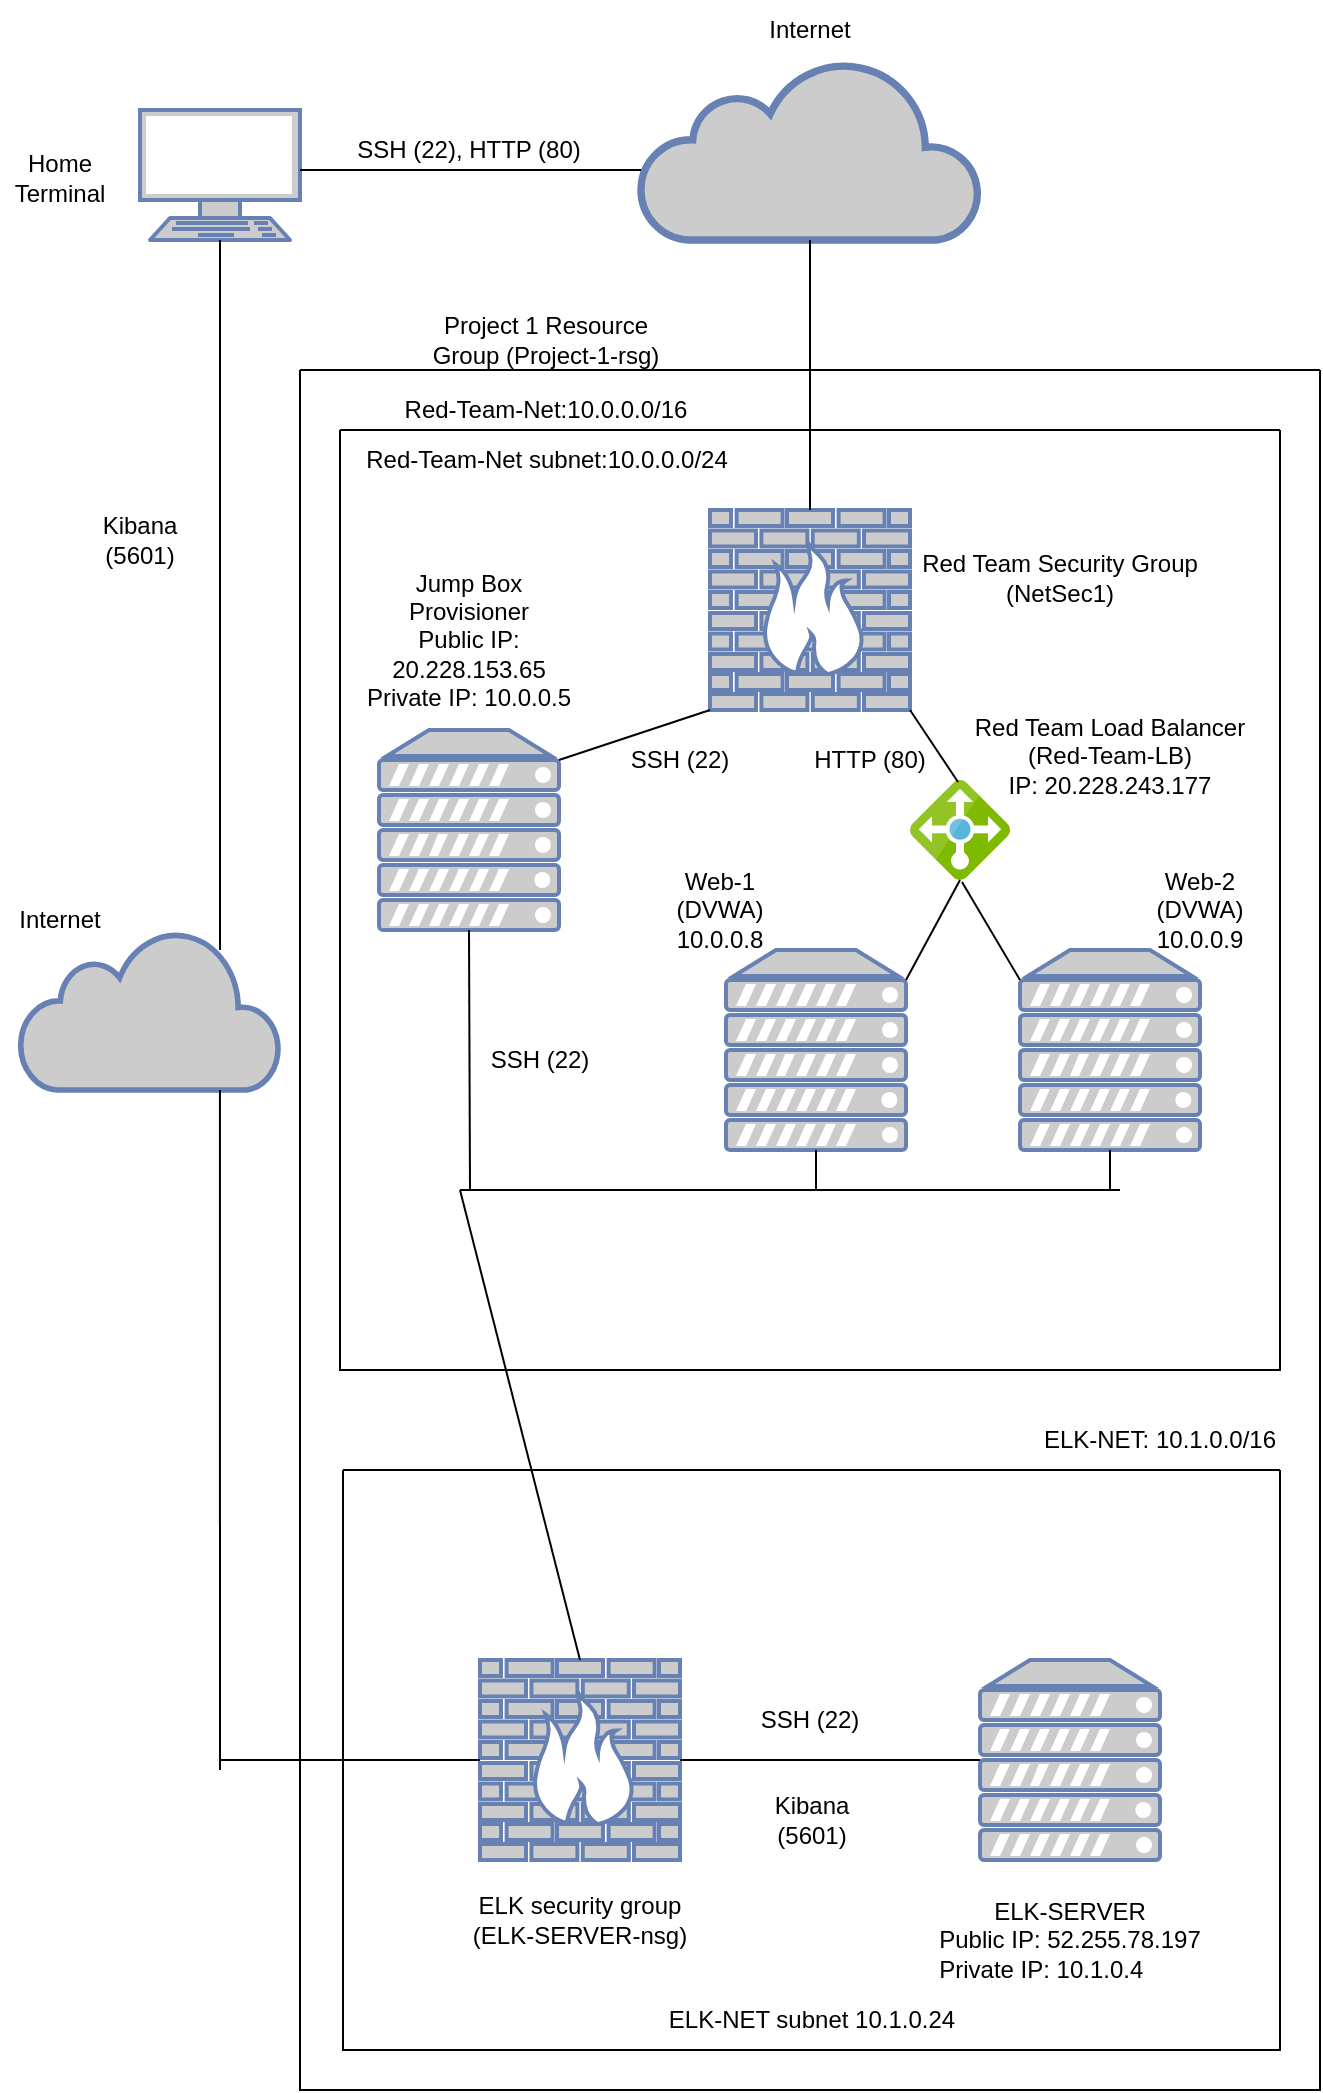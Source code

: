 <mxfile version="17.1.3" type="device"><diagram id="20wzay4EKZU8CTnZxjai" name="Page-1"><mxGraphModel dx="1182" dy="764" grid="1" gridSize="10" guides="1" tooltips="1" connect="1" arrows="1" fold="1" page="1" pageScale="1" pageWidth="850" pageHeight="1100" math="0" shadow="0"><root><mxCell id="0"/><mxCell id="1" parent="0"/><mxCell id="twyexYPtD1tOdVWUTPJ3-1" value="" style="fontColor=#0066CC;verticalAlign=top;verticalLabelPosition=bottom;labelPosition=center;align=center;html=1;outlineConnect=0;fillColor=#CCCCCC;strokeColor=#6881B3;gradientColor=none;gradientDirection=north;strokeWidth=2;shape=mxgraph.networks.terminal;" parent="1" vertex="1"><mxGeometry x="90" y="60" width="80" height="65" as="geometry"/></mxCell><mxCell id="twyexYPtD1tOdVWUTPJ3-2" value="Home Terminal" style="text;html=1;strokeColor=none;fillColor=none;align=center;verticalAlign=middle;whiteSpace=wrap;rounded=0;" parent="1" vertex="1"><mxGeometry x="20" y="78.75" width="60" height="30" as="geometry"/></mxCell><mxCell id="twyexYPtD1tOdVWUTPJ3-3" value="" style="endArrow=none;html=1;rounded=0;" parent="1" edge="1"><mxGeometry width="50" height="50" relative="1" as="geometry"><mxPoint x="170" y="90" as="sourcePoint"/><mxPoint x="360" y="90" as="targetPoint"/></mxGeometry></mxCell><mxCell id="twyexYPtD1tOdVWUTPJ3-4" value="" style="html=1;outlineConnect=0;fillColor=#CCCCCC;strokeColor=#6881B3;gradientColor=none;gradientDirection=north;strokeWidth=2;shape=mxgraph.networks.cloud;fontColor=#ffffff;" parent="1" vertex="1"><mxGeometry x="340" y="35" width="170" height="90" as="geometry"/></mxCell><mxCell id="twyexYPtD1tOdVWUTPJ3-5" value="Internet" style="text;html=1;strokeColor=none;fillColor=none;align=center;verticalAlign=middle;whiteSpace=wrap;rounded=0;" parent="1" vertex="1"><mxGeometry x="395" y="5" width="60" height="30" as="geometry"/></mxCell><mxCell id="twyexYPtD1tOdVWUTPJ3-7" value="" style="endArrow=none;html=1;rounded=0;entryX=0.5;entryY=1;entryDx=0;entryDy=0;entryPerimeter=0;exitX=0.5;exitY=0;exitDx=0;exitDy=0;" parent="1" target="twyexYPtD1tOdVWUTPJ3-4" edge="1"><mxGeometry width="50" height="50" relative="1" as="geometry"><mxPoint x="425" y="190" as="sourcePoint"/><mxPoint x="450" y="260" as="targetPoint"/></mxGeometry></mxCell><mxCell id="twyexYPtD1tOdVWUTPJ3-8" value="Project 1 Resource Group (Project-1-rsg)" style="text;html=1;strokeColor=none;fillColor=none;align=center;verticalAlign=middle;whiteSpace=wrap;rounded=0;" parent="1" vertex="1"><mxGeometry x="228" y="160" width="130" height="30" as="geometry"/></mxCell><mxCell id="twyexYPtD1tOdVWUTPJ3-11" value="Red-Team-Net:10.0.0.0/16" style="text;html=1;strokeColor=none;fillColor=none;align=center;verticalAlign=middle;whiteSpace=wrap;rounded=0;" parent="1" vertex="1"><mxGeometry x="203" y="190" width="180" height="40" as="geometry"/></mxCell><mxCell id="twyexYPtD1tOdVWUTPJ3-12" value="SSH (22),&amp;nbsp;HTTP (80)" style="text;html=1;strokeColor=none;fillColor=none;align=center;verticalAlign=middle;whiteSpace=wrap;rounded=0;" parent="1" vertex="1"><mxGeometry x="190" y="51.25" width="129" height="57.5" as="geometry"/></mxCell><mxCell id="twyexYPtD1tOdVWUTPJ3-13" value="Red-Team-Net subnet:10.0.0.0/24" style="text;html=1;strokeColor=none;fillColor=none;align=center;verticalAlign=middle;whiteSpace=wrap;rounded=0;" parent="1" vertex="1"><mxGeometry x="194.5" y="220" width="197" height="30" as="geometry"/></mxCell><mxCell id="twyexYPtD1tOdVWUTPJ3-15" value="" style="swimlane;startSize=0;" parent="1" vertex="1"><mxGeometry x="190" y="220" width="470" height="470" as="geometry"/></mxCell><mxCell id="twyexYPtD1tOdVWUTPJ3-24" value="Jump Box Provisioner&lt;br&gt;Public IP: 20.228.153.65&lt;br&gt;Private IP: 10.0.0.5" style="text;html=1;strokeColor=none;fillColor=none;align=center;verticalAlign=middle;whiteSpace=wrap;rounded=0;" parent="twyexYPtD1tOdVWUTPJ3-15" vertex="1"><mxGeometry x="7" y="60" width="115" height="90" as="geometry"/></mxCell><mxCell id="twyexYPtD1tOdVWUTPJ3-20" value="" style="fontColor=#0066CC;verticalAlign=top;verticalLabelPosition=bottom;labelPosition=center;align=center;html=1;outlineConnect=0;fillColor=#CCCCCC;strokeColor=#6881B3;gradientColor=none;gradientDirection=north;strokeWidth=2;shape=mxgraph.networks.server;" parent="twyexYPtD1tOdVWUTPJ3-15" vertex="1"><mxGeometry x="19.5" y="150" width="90" height="100" as="geometry"/></mxCell><mxCell id="twyexYPtD1tOdVWUTPJ3-36" value="Web-1 (DVWA) 10.0.0.8" style="text;html=1;strokeColor=none;fillColor=none;align=center;verticalAlign=middle;whiteSpace=wrap;rounded=0;" parent="twyexYPtD1tOdVWUTPJ3-15" vertex="1"><mxGeometry x="160" y="220" width="60" height="40" as="geometry"/></mxCell><mxCell id="twyexYPtD1tOdVWUTPJ3-37" value="Web-2 (DVWA) 10.0.0.9" style="text;html=1;strokeColor=none;fillColor=none;align=center;verticalAlign=middle;whiteSpace=wrap;rounded=0;" parent="twyexYPtD1tOdVWUTPJ3-15" vertex="1"><mxGeometry x="400" y="220" width="60" height="40" as="geometry"/></mxCell><mxCell id="twyexYPtD1tOdVWUTPJ3-39" value="" style="sketch=0;aspect=fixed;html=1;points=[];align=center;image;fontSize=12;image=img/lib/mscae/Load_Balancer_feature.svg;" parent="twyexYPtD1tOdVWUTPJ3-15" vertex="1"><mxGeometry x="285" y="175" width="50" height="50" as="geometry"/></mxCell><mxCell id="twyexYPtD1tOdVWUTPJ3-40" value="Red Team Load Balancer (Red-Team-LB)&lt;br&gt;IP: 20.228.243.177" style="text;html=1;strokeColor=none;fillColor=none;align=center;verticalAlign=middle;whiteSpace=wrap;rounded=0;" parent="twyexYPtD1tOdVWUTPJ3-15" vertex="1"><mxGeometry x="310" y="120" width="150" height="85" as="geometry"/></mxCell><mxCell id="twyexYPtD1tOdVWUTPJ3-46" value="HTTP (80)" style="text;html=1;strokeColor=none;fillColor=none;align=center;verticalAlign=middle;whiteSpace=wrap;rounded=0;" parent="twyexYPtD1tOdVWUTPJ3-15" vertex="1"><mxGeometry x="235" y="150" width="60" height="30" as="geometry"/></mxCell><mxCell id="twyexYPtD1tOdVWUTPJ3-26" value="SSH (22)" style="text;html=1;strokeColor=none;fillColor=none;align=center;verticalAlign=middle;whiteSpace=wrap;rounded=0;" parent="twyexYPtD1tOdVWUTPJ3-15" vertex="1"><mxGeometry x="140" y="145" width="60" height="40" as="geometry"/></mxCell><mxCell id="twyexYPtD1tOdVWUTPJ3-48" value="" style="endArrow=none;html=1;rounded=0;" parent="twyexYPtD1tOdVWUTPJ3-15" edge="1"><mxGeometry width="50" height="50" relative="1" as="geometry"><mxPoint x="60" y="380" as="sourcePoint"/><mxPoint x="390" y="380" as="targetPoint"/></mxGeometry></mxCell><mxCell id="twyexYPtD1tOdVWUTPJ3-17" value="" style="fontColor=#0066CC;verticalAlign=top;verticalLabelPosition=bottom;labelPosition=center;align=center;html=1;outlineConnect=0;fillColor=#CCCCCC;strokeColor=#6881B3;gradientColor=none;gradientDirection=north;strokeWidth=2;shape=mxgraph.networks.firewall;" parent="1" vertex="1"><mxGeometry x="375" y="260" width="100" height="100" as="geometry"/></mxCell><mxCell id="twyexYPtD1tOdVWUTPJ3-18" value="" style="endArrow=none;html=1;rounded=0;entryX=0.5;entryY=0;entryDx=0;entryDy=0;exitX=0.5;exitY=0;exitDx=0;exitDy=0;exitPerimeter=0;" parent="1" source="twyexYPtD1tOdVWUTPJ3-17" edge="1"><mxGeometry width="50" height="50" relative="1" as="geometry"><mxPoint x="400" y="450" as="sourcePoint"/><mxPoint x="425" y="190" as="targetPoint"/></mxGeometry></mxCell><mxCell id="twyexYPtD1tOdVWUTPJ3-21" value="" style="fontColor=#0066CC;verticalAlign=top;verticalLabelPosition=bottom;labelPosition=center;align=center;html=1;outlineConnect=0;fillColor=#CCCCCC;strokeColor=#6881B3;gradientColor=none;gradientDirection=north;strokeWidth=2;shape=mxgraph.networks.server;" parent="1" vertex="1"><mxGeometry x="383" y="480" width="90" height="100" as="geometry"/></mxCell><mxCell id="twyexYPtD1tOdVWUTPJ3-22" value="" style="fontColor=#0066CC;verticalAlign=top;verticalLabelPosition=bottom;labelPosition=center;align=center;html=1;outlineConnect=0;fillColor=#CCCCCC;strokeColor=#6881B3;gradientColor=none;gradientDirection=north;strokeWidth=2;shape=mxgraph.networks.server;" parent="1" vertex="1"><mxGeometry x="530" y="480" width="90" height="100" as="geometry"/></mxCell><mxCell id="twyexYPtD1tOdVWUTPJ3-25" value="" style="endArrow=none;html=1;rounded=0;entryX=0;entryY=1;entryDx=0;entryDy=0;entryPerimeter=0;exitX=1;exitY=0.15;exitDx=0;exitDy=0;exitPerimeter=0;" parent="1" source="twyexYPtD1tOdVWUTPJ3-20" target="twyexYPtD1tOdVWUTPJ3-17" edge="1"><mxGeometry width="50" height="50" relative="1" as="geometry"><mxPoint x="400" y="430" as="sourcePoint"/><mxPoint x="450" y="380" as="targetPoint"/></mxGeometry></mxCell><mxCell id="twyexYPtD1tOdVWUTPJ3-32" value="" style="endArrow=none;html=1;rounded=0;exitX=0.5;exitY=1;exitDx=0;exitDy=0;exitPerimeter=0;" parent="1" source="twyexYPtD1tOdVWUTPJ3-20" edge="1"><mxGeometry width="50" height="50" relative="1" as="geometry"><mxPoint x="400" y="410" as="sourcePoint"/><mxPoint x="255" y="600" as="targetPoint"/></mxGeometry></mxCell><mxCell id="twyexYPtD1tOdVWUTPJ3-34" value="" style="endArrow=none;html=1;rounded=0;exitX=0.5;exitY=1;exitDx=0;exitDy=0;exitPerimeter=0;" parent="1" source="twyexYPtD1tOdVWUTPJ3-21" edge="1"><mxGeometry width="50" height="50" relative="1" as="geometry"><mxPoint x="400" y="410" as="sourcePoint"/><mxPoint x="428" y="600" as="targetPoint"/></mxGeometry></mxCell><mxCell id="twyexYPtD1tOdVWUTPJ3-35" value="" style="endArrow=none;html=1;rounded=0;entryX=0.5;entryY=1;entryDx=0;entryDy=0;entryPerimeter=0;" parent="1" target="twyexYPtD1tOdVWUTPJ3-22" edge="1"><mxGeometry width="50" height="50" relative="1" as="geometry"><mxPoint x="575" y="600" as="sourcePoint"/><mxPoint x="450" y="360" as="targetPoint"/></mxGeometry></mxCell><mxCell id="twyexYPtD1tOdVWUTPJ3-42" value="" style="endArrow=none;html=1;rounded=0;entryX=0.48;entryY=0.02;entryDx=0;entryDy=0;entryPerimeter=0;exitX=1;exitY=1;exitDx=0;exitDy=0;exitPerimeter=0;" parent="1" source="twyexYPtD1tOdVWUTPJ3-17" target="twyexYPtD1tOdVWUTPJ3-39" edge="1"><mxGeometry width="50" height="50" relative="1" as="geometry"><mxPoint x="400" y="340" as="sourcePoint"/><mxPoint x="450" y="290" as="targetPoint"/></mxGeometry></mxCell><mxCell id="twyexYPtD1tOdVWUTPJ3-44" value="" style="endArrow=none;html=1;rounded=0;exitX=1;exitY=0.15;exitDx=0;exitDy=0;exitPerimeter=0;entryX=0.5;entryY=1;entryDx=0;entryDy=0;entryPerimeter=0;" parent="1" source="twyexYPtD1tOdVWUTPJ3-21" target="twyexYPtD1tOdVWUTPJ3-39" edge="1"><mxGeometry width="50" height="50" relative="1" as="geometry"><mxPoint x="400" y="340" as="sourcePoint"/><mxPoint x="450" y="290" as="targetPoint"/></mxGeometry></mxCell><mxCell id="twyexYPtD1tOdVWUTPJ3-45" value="" style="endArrow=none;html=1;rounded=0;exitX=0;exitY=0.15;exitDx=0;exitDy=0;exitPerimeter=0;entryX=0.52;entryY=1.02;entryDx=0;entryDy=0;entryPerimeter=0;" parent="1" source="twyexYPtD1tOdVWUTPJ3-22" target="twyexYPtD1tOdVWUTPJ3-39" edge="1"><mxGeometry width="50" height="50" relative="1" as="geometry"><mxPoint x="400" y="340" as="sourcePoint"/><mxPoint x="450" y="290" as="targetPoint"/></mxGeometry></mxCell><mxCell id="7-o9kGqQkUTXnEgoCaTg-2" value="" style="swimlane;startSize=0;" vertex="1" parent="1"><mxGeometry x="170" y="190" width="510" height="860" as="geometry"/></mxCell><mxCell id="7-o9kGqQkUTXnEgoCaTg-3" value="" style="swimlane;startSize=0;" vertex="1" parent="7-o9kGqQkUTXnEgoCaTg-2"><mxGeometry x="21.5" y="550" width="468.5" height="290" as="geometry"/></mxCell><mxCell id="7-o9kGqQkUTXnEgoCaTg-5" value="ELK-NET subnet 10.1.0.24" style="text;html=1;strokeColor=none;fillColor=none;align=center;verticalAlign=middle;whiteSpace=wrap;rounded=0;" vertex="1" parent="7-o9kGqQkUTXnEgoCaTg-3"><mxGeometry x="154.25" y="260" width="160" height="30" as="geometry"/></mxCell><mxCell id="7-o9kGqQkUTXnEgoCaTg-6" value="" style="fontColor=#0066CC;verticalAlign=top;verticalLabelPosition=bottom;labelPosition=center;align=center;html=1;outlineConnect=0;fillColor=#CCCCCC;strokeColor=#6881B3;gradientColor=none;gradientDirection=north;strokeWidth=2;shape=mxgraph.networks.server;" vertex="1" parent="7-o9kGqQkUTXnEgoCaTg-3"><mxGeometry x="318.5" y="95" width="90" height="100" as="geometry"/></mxCell><mxCell id="7-o9kGqQkUTXnEgoCaTg-7" value="ELK-SERVER&lt;br&gt;&lt;div style=&quot;text-align: left&quot;&gt;&lt;span&gt;Public IP: 52.255.78.197&lt;/span&gt;&lt;/div&gt;&lt;div style=&quot;text-align: left&quot;&gt;Private IP: 10.1.0.4&lt;/div&gt;" style="text;html=1;strokeColor=none;fillColor=none;align=center;verticalAlign=middle;whiteSpace=wrap;rounded=0;" vertex="1" parent="7-o9kGqQkUTXnEgoCaTg-3"><mxGeometry x="278.5" y="220" width="170" height="30" as="geometry"/></mxCell><mxCell id="7-o9kGqQkUTXnEgoCaTg-8" value="" style="fontColor=#0066CC;verticalAlign=top;verticalLabelPosition=bottom;labelPosition=center;align=center;html=1;outlineConnect=0;fillColor=#CCCCCC;strokeColor=#6881B3;gradientColor=none;gradientDirection=north;strokeWidth=2;shape=mxgraph.networks.firewall;" vertex="1" parent="7-o9kGqQkUTXnEgoCaTg-3"><mxGeometry x="68.5" y="95" width="100" height="100" as="geometry"/></mxCell><mxCell id="7-o9kGqQkUTXnEgoCaTg-9" value="ELK security group (ELK-SERVER-nsg)" style="text;html=1;strokeColor=none;fillColor=none;align=center;verticalAlign=middle;whiteSpace=wrap;rounded=0;" vertex="1" parent="7-o9kGqQkUTXnEgoCaTg-3"><mxGeometry x="62.75" y="210" width="111.5" height="30" as="geometry"/></mxCell><mxCell id="7-o9kGqQkUTXnEgoCaTg-18" value="" style="endArrow=none;html=1;rounded=0;exitX=1;exitY=0.5;exitDx=0;exitDy=0;exitPerimeter=0;" edge="1" parent="7-o9kGqQkUTXnEgoCaTg-3" source="7-o9kGqQkUTXnEgoCaTg-8" target="7-o9kGqQkUTXnEgoCaTg-6"><mxGeometry width="50" height="50" relative="1" as="geometry"><mxPoint x="208.5" y="110" as="sourcePoint"/><mxPoint x="258.5" y="60" as="targetPoint"/></mxGeometry></mxCell><mxCell id="7-o9kGqQkUTXnEgoCaTg-19" value="Kibana (5601)" style="text;html=1;strokeColor=none;fillColor=none;align=center;verticalAlign=middle;whiteSpace=wrap;rounded=0;" vertex="1" parent="7-o9kGqQkUTXnEgoCaTg-3"><mxGeometry x="204.25" y="160" width="60" height="30" as="geometry"/></mxCell><mxCell id="7-o9kGqQkUTXnEgoCaTg-21" value="SSH (22)" style="text;html=1;strokeColor=none;fillColor=none;align=center;verticalAlign=middle;whiteSpace=wrap;rounded=0;" vertex="1" parent="7-o9kGqQkUTXnEgoCaTg-3"><mxGeometry x="203.5" y="110" width="60" height="30" as="geometry"/></mxCell><mxCell id="7-o9kGqQkUTXnEgoCaTg-4" value="ELK-NET: 10.1.0.0/16" style="text;html=1;strokeColor=none;fillColor=none;align=center;verticalAlign=middle;whiteSpace=wrap;rounded=0;" vertex="1" parent="7-o9kGqQkUTXnEgoCaTg-2"><mxGeometry x="360" y="520" width="140" height="30" as="geometry"/></mxCell><mxCell id="twyexYPtD1tOdVWUTPJ3-19" value="Red Team Security Group (NetSec1)" style="text;html=1;strokeColor=none;fillColor=none;align=center;verticalAlign=middle;whiteSpace=wrap;rounded=0;" parent="7-o9kGqQkUTXnEgoCaTg-2" vertex="1"><mxGeometry x="290" y="89" width="180" height="30" as="geometry"/></mxCell><mxCell id="twyexYPtD1tOdVWUTPJ3-38" value="SSH (22)" style="text;html=1;strokeColor=none;fillColor=none;align=center;verticalAlign=middle;whiteSpace=wrap;rounded=0;" parent="7-o9kGqQkUTXnEgoCaTg-2" vertex="1"><mxGeometry x="90" y="330" width="60" height="30" as="geometry"/></mxCell><mxCell id="7-o9kGqQkUTXnEgoCaTg-10" value="" style="endArrow=none;html=1;rounded=0;startArrow=none;" edge="1" parent="1" target="twyexYPtD1tOdVWUTPJ3-1"><mxGeometry width="50" height="50" relative="1" as="geometry"><mxPoint x="130" y="480" as="sourcePoint"/><mxPoint x="450" y="630" as="targetPoint"/></mxGeometry></mxCell><mxCell id="7-o9kGqQkUTXnEgoCaTg-11" value="" style="endArrow=none;html=1;rounded=0;entryX=0;entryY=0.5;entryDx=0;entryDy=0;entryPerimeter=0;" edge="1" parent="1" target="7-o9kGqQkUTXnEgoCaTg-8"><mxGeometry width="50" height="50" relative="1" as="geometry"><mxPoint x="130" y="885" as="sourcePoint"/><mxPoint x="450" y="810" as="targetPoint"/></mxGeometry></mxCell><mxCell id="7-o9kGqQkUTXnEgoCaTg-12" value="Kibana (5601)" style="text;html=1;strokeColor=none;fillColor=none;align=center;verticalAlign=middle;whiteSpace=wrap;rounded=0;" vertex="1" parent="1"><mxGeometry x="60" y="260" width="60" height="30" as="geometry"/></mxCell><mxCell id="7-o9kGqQkUTXnEgoCaTg-15" value="" style="html=1;outlineConnect=0;fillColor=#CCCCCC;strokeColor=#6881B3;gradientColor=none;gradientDirection=north;strokeWidth=2;shape=mxgraph.networks.cloud;fontColor=#ffffff;" vertex="1" parent="1"><mxGeometry x="30" y="470" width="130" height="80" as="geometry"/></mxCell><mxCell id="7-o9kGqQkUTXnEgoCaTg-16" value="" style="endArrow=none;html=1;rounded=0;entryX=0.769;entryY=1;entryDx=0;entryDy=0;entryPerimeter=0;" edge="1" parent="1" target="7-o9kGqQkUTXnEgoCaTg-15"><mxGeometry width="50" height="50" relative="1" as="geometry"><mxPoint x="130" y="890" as="sourcePoint"/><mxPoint x="130" y="125" as="targetPoint"/></mxGeometry></mxCell><mxCell id="7-o9kGqQkUTXnEgoCaTg-17" value="Internet" style="text;html=1;strokeColor=none;fillColor=none;align=center;verticalAlign=middle;whiteSpace=wrap;rounded=0;" vertex="1" parent="1"><mxGeometry x="20" y="450" width="60" height="30" as="geometry"/></mxCell><mxCell id="7-o9kGqQkUTXnEgoCaTg-20" value="" style="endArrow=none;html=1;rounded=0;exitX=0.5;exitY=0;exitDx=0;exitDy=0;exitPerimeter=0;" edge="1" parent="1" source="7-o9kGqQkUTXnEgoCaTg-8"><mxGeometry width="50" height="50" relative="1" as="geometry"><mxPoint x="400" y="740" as="sourcePoint"/><mxPoint x="250" y="600" as="targetPoint"/></mxGeometry></mxCell></root></mxGraphModel></diagram></mxfile>